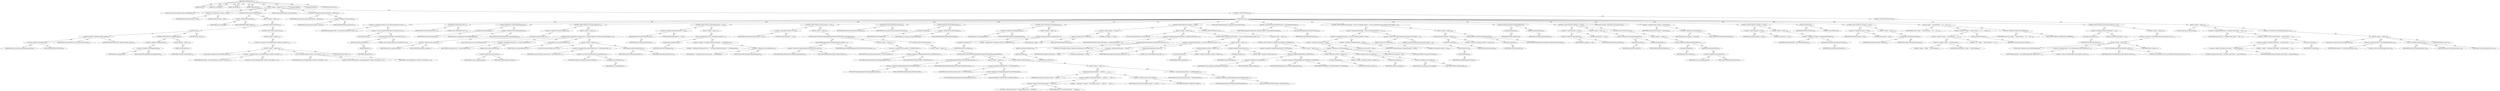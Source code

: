 digraph "buildWeblogicJar" {  
"111669149721" [label = <(METHOD,buildWeblogicJar)<SUB>533</SUB>> ]
"115964117016" [label = <(PARAM,this)<SUB>533</SUB>> ]
"115964117047" [label = <(PARAM,File sourceJar)<SUB>533</SUB>> ]
"115964117048" [label = <(PARAM,File destJar)<SUB>533</SUB>> ]
"115964117049" [label = <(PARAM,String publicId)<SUB>533</SUB>> ]
"25769803815" [label = <(BLOCK,&lt;empty&gt;,&lt;empty&gt;)<SUB>533</SUB>> ]
"94489280529" [label = <(LOCAL,Java javaTask: org.apache.tools.ant.taskdefs.Java)<SUB>534</SUB>> ]
"30064771245" [label = <(&lt;operator&gt;.assignment,Java javaTask = null)<SUB>534</SUB>> ]
"68719476903" [label = <(IDENTIFIER,javaTask,Java javaTask = null)<SUB>534</SUB>> ]
"90194313225" [label = <(LITERAL,null,Java javaTask = null)<SUB>534</SUB>> ]
"47244640266" [label = <(CONTROL_STRUCTURE,IF,if (this.noEJBC))<SUB>536</SUB>> ]
"30064771246" [label = <(&lt;operator&gt;.fieldAccess,this.noEJBC)<SUB>536</SUB>> ]
"68719476904" [label = <(IDENTIFIER,this,if (this.noEJBC))> ]
"55834574903" [label = <(FIELD_IDENTIFIER,noEJBC,noEJBC)<SUB>536</SUB>> ]
"25769803816" [label = <(BLOCK,&lt;empty&gt;,&lt;empty&gt;)<SUB>536</SUB>> ]
"47244640267" [label = <(CONTROL_STRUCTURE,TRY,try)<SUB>537</SUB>> ]
"25769803817" [label = <(BLOCK,try,try)<SUB>537</SUB>> ]
"30064771247" [label = <(copyFile,this.fileUtils.copyFile(sourceJar, destJar))<SUB>538</SUB>> ]
"30064771248" [label = <(&lt;operator&gt;.fieldAccess,this.fileUtils)<SUB>538</SUB>> ]
"68719476905" [label = <(IDENTIFIER,this,this.fileUtils.copyFile(sourceJar, destJar))> ]
"55834574904" [label = <(FIELD_IDENTIFIER,fileUtils,fileUtils)<SUB>538</SUB>> ]
"68719476906" [label = <(IDENTIFIER,sourceJar,this.fileUtils.copyFile(sourceJar, destJar))<SUB>538</SUB>> ]
"68719476907" [label = <(IDENTIFIER,destJar,this.fileUtils.copyFile(sourceJar, destJar))<SUB>538</SUB>> ]
"47244640268" [label = <(CONTROL_STRUCTURE,IF,if (!keepgenerated))<SUB>539</SUB>> ]
"30064771249" [label = <(&lt;operator&gt;.logicalNot,!keepgenerated)<SUB>539</SUB>> ]
"30064771250" [label = <(&lt;operator&gt;.fieldAccess,this.keepgenerated)<SUB>539</SUB>> ]
"68719476908" [label = <(IDENTIFIER,this,!keepgenerated)> ]
"55834574905" [label = <(FIELD_IDENTIFIER,keepgenerated,keepgenerated)<SUB>539</SUB>> ]
"25769803818" [label = <(BLOCK,&lt;empty&gt;,&lt;empty&gt;)<SUB>539</SUB>> ]
"30064771251" [label = <(delete,sourceJar.delete())<SUB>540</SUB>> ]
"68719476909" [label = <(IDENTIFIER,sourceJar,sourceJar.delete())<SUB>540</SUB>> ]
"146028888070" [label = <(RETURN,return;,return;)<SUB>542</SUB>> ]
"47244640269" [label = <(CONTROL_STRUCTURE,CATCH,catch)<SUB>543</SUB>> ]
"25769803819" [label = <(BLOCK,&lt;empty&gt;,&lt;empty&gt;)<SUB>543</SUB>> ]
"30064771252" [label = <(&lt;operator&gt;.throw,throw new BuildException(&quot;Unable to write EJB j...)<SUB>544</SUB>> ]
"25769803820" [label = <(BLOCK,&lt;empty&gt;,&lt;empty&gt;)<SUB>544</SUB>> ]
"94489280530" [label = <(LOCAL,$obj4: org.apache.tools.ant.BuildException)<SUB>544</SUB>> ]
"30064771253" [label = <(&lt;operator&gt;.assignment,$obj4 = new BuildException(&quot;Unable to write EJB...)<SUB>544</SUB>> ]
"68719476910" [label = <(IDENTIFIER,$obj4,$obj4 = new BuildException(&quot;Unable to write EJB...)<SUB>544</SUB>> ]
"30064771254" [label = <(&lt;operator&gt;.alloc,new BuildException(&quot;Unable to write EJB jar&quot;, e))<SUB>544</SUB>> ]
"30064771255" [label = <(&lt;init&gt;,new BuildException(&quot;Unable to write EJB jar&quot;, e))<SUB>544</SUB>> ]
"68719476911" [label = <(IDENTIFIER,$obj4,new BuildException(&quot;Unable to write EJB jar&quot;, e))<SUB>544</SUB>> ]
"90194313226" [label = <(LITERAL,&quot;Unable to write EJB jar&quot;,new BuildException(&quot;Unable to write EJB jar&quot;, e))<SUB>544</SUB>> ]
"68719476912" [label = <(IDENTIFIER,e,new BuildException(&quot;Unable to write EJB jar&quot;, e))<SUB>544</SUB>> ]
"68719476913" [label = <(IDENTIFIER,$obj4,&lt;empty&gt;)<SUB>544</SUB>> ]
"94489280531" [label = <(LOCAL,String ejbcClassName: java.lang.String)<SUB>548</SUB>> ]
"30064771256" [label = <(&lt;operator&gt;.assignment,String ejbcClassName = ejbcClass)<SUB>548</SUB>> ]
"68719476914" [label = <(IDENTIFIER,ejbcClassName,String ejbcClassName = ejbcClass)<SUB>548</SUB>> ]
"30064771257" [label = <(&lt;operator&gt;.fieldAccess,this.ejbcClass)<SUB>548</SUB>> ]
"68719476915" [label = <(IDENTIFIER,this,String ejbcClassName = ejbcClass)> ]
"55834574906" [label = <(FIELD_IDENTIFIER,ejbcClass,ejbcClass)<SUB>548</SUB>> ]
"47244640270" [label = <(CONTROL_STRUCTURE,TRY,try)<SUB>550</SUB>> ]
"25769803821" [label = <(BLOCK,try,try)<SUB>550</SUB>> ]
"30064771258" [label = <(&lt;operator&gt;.assignment,javaTask = (Java) getTask().getProject().create...)<SUB>551</SUB>> ]
"68719476916" [label = <(IDENTIFIER,javaTask,javaTask = (Java) getTask().getProject().create...)<SUB>551</SUB>> ]
"30064771259" [label = <(&lt;operator&gt;.cast,(Java) getTask().getProject().createTask(&quot;java&quot;))<SUB>551</SUB>> ]
"180388626456" [label = <(TYPE_REF,Java,Java)<SUB>551</SUB>> ]
"30064771260" [label = <(createTask,getTask().getProject().createTask(&quot;java&quot;))<SUB>551</SUB>> ]
"30064771261" [label = <(getProject,getTask().getProject())<SUB>551</SUB>> ]
"30064771262" [label = <(getTask,getTask())<SUB>551</SUB>> ]
"68719476767" [label = <(IDENTIFIER,this,getTask())<SUB>551</SUB>> ]
"90194313227" [label = <(LITERAL,&quot;java&quot;,getTask().getProject().createTask(&quot;java&quot;))<SUB>551</SUB>> ]
"30064771263" [label = <(setTaskName,setTaskName(&quot;ejbc&quot;))<SUB>552</SUB>> ]
"68719476917" [label = <(IDENTIFIER,javaTask,setTaskName(&quot;ejbc&quot;))<SUB>552</SUB>> ]
"90194313228" [label = <(LITERAL,&quot;ejbc&quot;,setTaskName(&quot;ejbc&quot;))<SUB>552</SUB>> ]
"30064771264" [label = <(setLine,createJvmarg().setLine(additionalJvmArgs))<SUB>554</SUB>> ]
"30064771265" [label = <(createJvmarg,createJvmarg())<SUB>554</SUB>> ]
"68719476918" [label = <(IDENTIFIER,javaTask,createJvmarg())<SUB>554</SUB>> ]
"30064771266" [label = <(&lt;operator&gt;.fieldAccess,this.additionalJvmArgs)<SUB>554</SUB>> ]
"68719476919" [label = <(IDENTIFIER,this,createJvmarg().setLine(additionalJvmArgs))> ]
"55834574907" [label = <(FIELD_IDENTIFIER,additionalJvmArgs,additionalJvmArgs)<SUB>554</SUB>> ]
"47244640271" [label = <(CONTROL_STRUCTURE,IF,if (!(sysprops.isEmpty())))<SUB>555</SUB>> ]
"30064771267" [label = <(&lt;operator&gt;.logicalNot,!(sysprops.isEmpty()))<SUB>555</SUB>> ]
"30064771268" [label = <(isEmpty,this.sysprops.isEmpty())<SUB>555</SUB>> ]
"30064771269" [label = <(&lt;operator&gt;.fieldAccess,this.sysprops)<SUB>555</SUB>> ]
"68719476920" [label = <(IDENTIFIER,this,this.sysprops.isEmpty())> ]
"55834574908" [label = <(FIELD_IDENTIFIER,sysprops,sysprops)<SUB>555</SUB>> ]
"25769803822" [label = <(BLOCK,&lt;empty&gt;,&lt;empty&gt;)<SUB>555</SUB>> ]
"47244640272" [label = <(CONTROL_STRUCTURE,FOR,for (Enumeration en = sysprops.elements(); Some(en.hasMoreElements()); ))<SUB>556</SUB>> ]
"94489280532" [label = <(LOCAL,Enumeration en: java.util.Enumeration)<SUB>556</SUB>> ]
"30064771270" [label = <(&lt;operator&gt;.assignment,Enumeration en = sysprops.elements())<SUB>556</SUB>> ]
"68719476921" [label = <(IDENTIFIER,en,Enumeration en = sysprops.elements())<SUB>556</SUB>> ]
"30064771271" [label = <(elements,this.sysprops.elements())<SUB>556</SUB>> ]
"30064771272" [label = <(&lt;operator&gt;.fieldAccess,this.sysprops)<SUB>556</SUB>> ]
"68719476922" [label = <(IDENTIFIER,this,this.sysprops.elements())> ]
"55834574909" [label = <(FIELD_IDENTIFIER,sysprops,sysprops)<SUB>556</SUB>> ]
"30064771273" [label = <(hasMoreElements,en.hasMoreElements())<SUB>556</SUB>> ]
"68719476923" [label = <(IDENTIFIER,en,en.hasMoreElements())<SUB>556</SUB>> ]
"25769803823" [label = <(BLOCK,&lt;empty&gt;,&lt;empty&gt;)<SUB>556</SUB>> ]
"94489280533" [label = <(LOCAL,Environment.Variable entry: ANY)<SUB>557</SUB>> ]
"30064771274" [label = <(&lt;operator&gt;.assignment,Environment.Variable entry = (Environment.Varia...)<SUB>557</SUB>> ]
"68719476924" [label = <(IDENTIFIER,entry,Environment.Variable entry = (Environment.Varia...)<SUB>557</SUB>> ]
"30064771275" [label = <(&lt;operator&gt;.cast,(Environment.Variable) en.nextElement())<SUB>558</SUB>> ]
"180388626457" [label = <(TYPE_REF,Environment.Variable,Environment.Variable)<SUB>558</SUB>> ]
"30064771276" [label = <(nextElement,en.nextElement())<SUB>558</SUB>> ]
"68719476925" [label = <(IDENTIFIER,en,en.nextElement())<SUB>558</SUB>> ]
"30064771277" [label = <(addSysproperty,addSysproperty(entry))<SUB>559</SUB>> ]
"68719476926" [label = <(IDENTIFIER,javaTask,addSysproperty(entry))<SUB>559</SUB>> ]
"68719476927" [label = <(IDENTIFIER,entry,addSysproperty(entry))<SUB>559</SUB>> ]
"47244640273" [label = <(CONTROL_STRUCTURE,IF,if (getJvmDebugLevel() != null))<SUB>563</SUB>> ]
"30064771278" [label = <(&lt;operator&gt;.notEquals,getJvmDebugLevel() != null)<SUB>563</SUB>> ]
"30064771279" [label = <(getJvmDebugLevel,this.getJvmDebugLevel())<SUB>563</SUB>> ]
"68719476768" [label = <(IDENTIFIER,this,this.getJvmDebugLevel())<SUB>563</SUB>> ]
"90194313229" [label = <(LITERAL,null,getJvmDebugLevel() != null)<SUB>563</SUB>> ]
"25769803824" [label = <(BLOCK,&lt;empty&gt;,&lt;empty&gt;)<SUB>563</SUB>> ]
"30064771280" [label = <(setLine,createJvmarg().setLine(&quot; -Dweblogic.StdoutSever...)<SUB>564</SUB>> ]
"30064771281" [label = <(createJvmarg,createJvmarg())<SUB>564</SUB>> ]
"68719476928" [label = <(IDENTIFIER,javaTask,createJvmarg())<SUB>564</SUB>> ]
"30064771282" [label = <(&lt;operator&gt;.addition,&quot; -Dweblogic.StdoutSeverityLevel=&quot; + jvmDebugLevel)<SUB>564</SUB>> ]
"90194313230" [label = <(LITERAL,&quot; -Dweblogic.StdoutSeverityLevel=&quot;,&quot; -Dweblogic.StdoutSeverityLevel=&quot; + jvmDebugLevel)<SUB>564</SUB>> ]
"30064771283" [label = <(&lt;operator&gt;.fieldAccess,this.jvmDebugLevel)<SUB>564</SUB>> ]
"68719476929" [label = <(IDENTIFIER,this,&quot; -Dweblogic.StdoutSeverityLevel=&quot; + jvmDebugLevel)> ]
"55834574910" [label = <(FIELD_IDENTIFIER,jvmDebugLevel,jvmDebugLevel)<SUB>564</SUB>> ]
"47244640274" [label = <(CONTROL_STRUCTURE,IF,if (ejbcClassName == null))<SUB>567</SUB>> ]
"30064771284" [label = <(&lt;operator&gt;.equals,ejbcClassName == null)<SUB>567</SUB>> ]
"68719476930" [label = <(IDENTIFIER,ejbcClassName,ejbcClassName == null)<SUB>567</SUB>> ]
"90194313231" [label = <(LITERAL,null,ejbcClassName == null)<SUB>567</SUB>> ]
"25769803825" [label = <(BLOCK,&lt;empty&gt;,&lt;empty&gt;)<SUB>567</SUB>> ]
"47244640275" [label = <(CONTROL_STRUCTURE,IF,if (WeblogicDeploymentTool.PUBLICID_EJB11.equals(publicId)))<SUB>569</SUB>> ]
"30064771285" [label = <(equals,WeblogicDeploymentTool.PUBLICID_EJB11.equals(pu...)<SUB>569</SUB>> ]
"30064771286" [label = <(&lt;operator&gt;.fieldAccess,WeblogicDeploymentTool.PUBLICID_EJB11)<SUB>569</SUB>> ]
"180388626458" [label = <(TYPE_REF,WeblogicDeploymentTool,WeblogicDeploymentTool)<SUB>569</SUB>> ]
"55834574911" [label = <(FIELD_IDENTIFIER,PUBLICID_EJB11,PUBLICID_EJB11)<SUB>569</SUB>> ]
"68719476931" [label = <(IDENTIFIER,publicId,WeblogicDeploymentTool.PUBLICID_EJB11.equals(pu...)<SUB>569</SUB>> ]
"25769803826" [label = <(BLOCK,&lt;empty&gt;,&lt;empty&gt;)<SUB>569</SUB>> ]
"30064771287" [label = <(&lt;operator&gt;.assignment,ejbcClassName = COMPILER_EJB11)<SUB>570</SUB>> ]
"68719476932" [label = <(IDENTIFIER,ejbcClassName,ejbcClassName = COMPILER_EJB11)<SUB>570</SUB>> ]
"30064771288" [label = <(&lt;operator&gt;.fieldAccess,WeblogicDeploymentTool.COMPILER_EJB11)<SUB>570</SUB>> ]
"180388626459" [label = <(TYPE_REF,WeblogicDeploymentTool,WeblogicDeploymentTool)<SUB>570</SUB>> ]
"55834574912" [label = <(FIELD_IDENTIFIER,COMPILER_EJB11,COMPILER_EJB11)<SUB>570</SUB>> ]
"47244640276" [label = <(CONTROL_STRUCTURE,ELSE,else)<SUB>571</SUB>> ]
"25769803827" [label = <(BLOCK,&lt;empty&gt;,&lt;empty&gt;)<SUB>571</SUB>> ]
"47244640277" [label = <(CONTROL_STRUCTURE,IF,if (WeblogicDeploymentTool.PUBLICID_EJB20.equals(publicId)))<SUB>571</SUB>> ]
"30064771289" [label = <(equals,WeblogicDeploymentTool.PUBLICID_EJB20.equals(pu...)<SUB>571</SUB>> ]
"30064771290" [label = <(&lt;operator&gt;.fieldAccess,WeblogicDeploymentTool.PUBLICID_EJB20)<SUB>571</SUB>> ]
"180388626460" [label = <(TYPE_REF,WeblogicDeploymentTool,WeblogicDeploymentTool)<SUB>571</SUB>> ]
"55834574913" [label = <(FIELD_IDENTIFIER,PUBLICID_EJB20,PUBLICID_EJB20)<SUB>571</SUB>> ]
"68719476933" [label = <(IDENTIFIER,publicId,WeblogicDeploymentTool.PUBLICID_EJB20.equals(pu...)<SUB>571</SUB>> ]
"25769803828" [label = <(BLOCK,&lt;empty&gt;,&lt;empty&gt;)<SUB>571</SUB>> ]
"30064771291" [label = <(&lt;operator&gt;.assignment,ejbcClassName = COMPILER_EJB20)<SUB>572</SUB>> ]
"68719476934" [label = <(IDENTIFIER,ejbcClassName,ejbcClassName = COMPILER_EJB20)<SUB>572</SUB>> ]
"30064771292" [label = <(&lt;operator&gt;.fieldAccess,WeblogicDeploymentTool.COMPILER_EJB20)<SUB>572</SUB>> ]
"180388626461" [label = <(TYPE_REF,WeblogicDeploymentTool,WeblogicDeploymentTool)<SUB>572</SUB>> ]
"55834574914" [label = <(FIELD_IDENTIFIER,COMPILER_EJB20,COMPILER_EJB20)<SUB>572</SUB>> ]
"47244640278" [label = <(CONTROL_STRUCTURE,ELSE,else)<SUB>573</SUB>> ]
"25769803829" [label = <(BLOCK,&lt;empty&gt;,&lt;empty&gt;)<SUB>573</SUB>> ]
"30064771293" [label = <(log,log(&quot;Unrecognized publicId &quot; + publicId + &quot; - u...)<SUB>574</SUB>> ]
"68719476769" [label = <(IDENTIFIER,this,log(&quot;Unrecognized publicId &quot; + publicId + &quot; - u...)<SUB>574</SUB>> ]
"30064771294" [label = <(&lt;operator&gt;.addition,&quot;Unrecognized publicId &quot; + publicId + &quot; - using...)<SUB>574</SUB>> ]
"30064771295" [label = <(&lt;operator&gt;.addition,&quot;Unrecognized publicId &quot; + publicId)<SUB>574</SUB>> ]
"90194313232" [label = <(LITERAL,&quot;Unrecognized publicId &quot;,&quot;Unrecognized publicId &quot; + publicId)<SUB>574</SUB>> ]
"68719476935" [label = <(IDENTIFIER,publicId,&quot;Unrecognized publicId &quot; + publicId)<SUB>574</SUB>> ]
"90194313233" [label = <(LITERAL,&quot; - using EJB 1.1 compiler&quot;,&quot;Unrecognized publicId &quot; + publicId + &quot; - using...)<SUB>575</SUB>> ]
"30064771296" [label = <(&lt;operator&gt;.fieldAccess,Project.MSG_WARN)<SUB>575</SUB>> ]
"68719476936" [label = <(IDENTIFIER,Project,log(&quot;Unrecognized publicId &quot; + publicId + &quot; - u...)<SUB>575</SUB>> ]
"55834574915" [label = <(FIELD_IDENTIFIER,MSG_WARN,MSG_WARN)<SUB>575</SUB>> ]
"30064771297" [label = <(&lt;operator&gt;.assignment,ejbcClassName = COMPILER_EJB11)<SUB>576</SUB>> ]
"68719476937" [label = <(IDENTIFIER,ejbcClassName,ejbcClassName = COMPILER_EJB11)<SUB>576</SUB>> ]
"30064771298" [label = <(&lt;operator&gt;.fieldAccess,WeblogicDeploymentTool.COMPILER_EJB11)<SUB>576</SUB>> ]
"180388626462" [label = <(TYPE_REF,WeblogicDeploymentTool,WeblogicDeploymentTool)<SUB>576</SUB>> ]
"55834574916" [label = <(FIELD_IDENTIFIER,COMPILER_EJB11,COMPILER_EJB11)<SUB>576</SUB>> ]
"30064771299" [label = <(setClassname,setClassname(ejbcClassName))<SUB>580</SUB>> ]
"68719476938" [label = <(IDENTIFIER,javaTask,setClassname(ejbcClassName))<SUB>580</SUB>> ]
"68719476939" [label = <(IDENTIFIER,ejbcClassName,setClassname(ejbcClassName))<SUB>580</SUB>> ]
"30064771300" [label = <(setLine,createArg().setLine(additionalArgs))<SUB>581</SUB>> ]
"30064771301" [label = <(createArg,createArg())<SUB>581</SUB>> ]
"68719476940" [label = <(IDENTIFIER,javaTask,createArg())<SUB>581</SUB>> ]
"30064771302" [label = <(&lt;operator&gt;.fieldAccess,this.additionalArgs)<SUB>581</SUB>> ]
"68719476941" [label = <(IDENTIFIER,this,createArg().setLine(additionalArgs))> ]
"55834574917" [label = <(FIELD_IDENTIFIER,additionalArgs,additionalArgs)<SUB>581</SUB>> ]
"47244640279" [label = <(CONTROL_STRUCTURE,IF,if (this.keepgenerated))<SUB>582</SUB>> ]
"30064771303" [label = <(&lt;operator&gt;.fieldAccess,this.keepgenerated)<SUB>582</SUB>> ]
"68719476942" [label = <(IDENTIFIER,this,if (this.keepgenerated))> ]
"55834574918" [label = <(FIELD_IDENTIFIER,keepgenerated,keepgenerated)<SUB>582</SUB>> ]
"25769803830" [label = <(BLOCK,&lt;empty&gt;,&lt;empty&gt;)<SUB>582</SUB>> ]
"30064771304" [label = <(setValue,createArg().setValue(&quot;-keepgenerated&quot;))<SUB>583</SUB>> ]
"30064771305" [label = <(createArg,createArg())<SUB>583</SUB>> ]
"68719476943" [label = <(IDENTIFIER,javaTask,createArg())<SUB>583</SUB>> ]
"90194313234" [label = <(LITERAL,&quot;-keepgenerated&quot;,createArg().setValue(&quot;-keepgenerated&quot;))<SUB>583</SUB>> ]
"47244640280" [label = <(CONTROL_STRUCTURE,IF,if (compiler == null))<SUB>585</SUB>> ]
"30064771306" [label = <(&lt;operator&gt;.equals,compiler == null)<SUB>585</SUB>> ]
"30064771307" [label = <(&lt;operator&gt;.fieldAccess,this.compiler)<SUB>585</SUB>> ]
"68719476944" [label = <(IDENTIFIER,this,compiler == null)> ]
"55834574919" [label = <(FIELD_IDENTIFIER,compiler,compiler)<SUB>585</SUB>> ]
"90194313235" [label = <(LITERAL,null,compiler == null)<SUB>585</SUB>> ]
"25769803831" [label = <(BLOCK,&lt;empty&gt;,&lt;empty&gt;)<SUB>585</SUB>> ]
"94489280534" [label = <(LOCAL,String buildCompiler: java.lang.String)<SUB>588</SUB>> ]
"30064771308" [label = <(&lt;operator&gt;.assignment,String buildCompiler = getTask().getProject().g...)<SUB>588</SUB>> ]
"68719476945" [label = <(IDENTIFIER,buildCompiler,String buildCompiler = getTask().getProject().g...)<SUB>588</SUB>> ]
"30064771309" [label = <(getProperty,getTask().getProject().getProperty(&quot;build.compi...)<SUB>589</SUB>> ]
"30064771310" [label = <(getProject,getTask().getProject())<SUB>589</SUB>> ]
"30064771311" [label = <(getTask,getTask())<SUB>589</SUB>> ]
"68719476770" [label = <(IDENTIFIER,this,getTask())<SUB>589</SUB>> ]
"90194313236" [label = <(LITERAL,&quot;build.compiler&quot;,getTask().getProject().getProperty(&quot;build.compi...)<SUB>589</SUB>> ]
"47244640281" [label = <(CONTROL_STRUCTURE,IF,if (buildCompiler != null &amp;&amp; buildCompiler.equals(&quot;jikes&quot;)))<SUB>591</SUB>> ]
"30064771312" [label = <(&lt;operator&gt;.logicalAnd,buildCompiler != null &amp;&amp; buildCompiler.equals(&quot;...)<SUB>591</SUB>> ]
"30064771313" [label = <(&lt;operator&gt;.notEquals,buildCompiler != null)<SUB>591</SUB>> ]
"68719476946" [label = <(IDENTIFIER,buildCompiler,buildCompiler != null)<SUB>591</SUB>> ]
"90194313237" [label = <(LITERAL,null,buildCompiler != null)<SUB>591</SUB>> ]
"30064771314" [label = <(equals,buildCompiler.equals(&quot;jikes&quot;))<SUB>591</SUB>> ]
"68719476947" [label = <(IDENTIFIER,buildCompiler,buildCompiler.equals(&quot;jikes&quot;))<SUB>591</SUB>> ]
"90194313238" [label = <(LITERAL,&quot;jikes&quot;,buildCompiler.equals(&quot;jikes&quot;))<SUB>591</SUB>> ]
"25769803832" [label = <(BLOCK,&lt;empty&gt;,&lt;empty&gt;)<SUB>591</SUB>> ]
"30064771315" [label = <(setValue,createArg().setValue(&quot;-compiler&quot;))<SUB>592</SUB>> ]
"30064771316" [label = <(createArg,createArg())<SUB>592</SUB>> ]
"68719476948" [label = <(IDENTIFIER,javaTask,createArg())<SUB>592</SUB>> ]
"90194313239" [label = <(LITERAL,&quot;-compiler&quot;,createArg().setValue(&quot;-compiler&quot;))<SUB>592</SUB>> ]
"30064771317" [label = <(setValue,createArg().setValue(&quot;jikes&quot;))<SUB>593</SUB>> ]
"30064771318" [label = <(createArg,createArg())<SUB>593</SUB>> ]
"68719476949" [label = <(IDENTIFIER,javaTask,createArg())<SUB>593</SUB>> ]
"90194313240" [label = <(LITERAL,&quot;jikes&quot;,createArg().setValue(&quot;jikes&quot;))<SUB>593</SUB>> ]
"47244640282" [label = <(CONTROL_STRUCTURE,ELSE,else)<SUB>595</SUB>> ]
"25769803833" [label = <(BLOCK,&lt;empty&gt;,&lt;empty&gt;)<SUB>595</SUB>> ]
"47244640283" [label = <(CONTROL_STRUCTURE,IF,if (!compiler.equals(DEFAULT_COMPILER)))<SUB>596</SUB>> ]
"30064771319" [label = <(&lt;operator&gt;.logicalNot,!compiler.equals(DEFAULT_COMPILER))<SUB>596</SUB>> ]
"30064771320" [label = <(equals,this.compiler.equals(DEFAULT_COMPILER))<SUB>596</SUB>> ]
"30064771321" [label = <(&lt;operator&gt;.fieldAccess,this.compiler)<SUB>596</SUB>> ]
"68719476950" [label = <(IDENTIFIER,this,this.compiler.equals(DEFAULT_COMPILER))> ]
"55834574920" [label = <(FIELD_IDENTIFIER,compiler,compiler)<SUB>596</SUB>> ]
"30064771322" [label = <(&lt;operator&gt;.fieldAccess,WeblogicDeploymentTool.DEFAULT_COMPILER)<SUB>596</SUB>> ]
"180388626463" [label = <(TYPE_REF,WeblogicDeploymentTool,WeblogicDeploymentTool)<SUB>596</SUB>> ]
"55834574921" [label = <(FIELD_IDENTIFIER,DEFAULT_COMPILER,DEFAULT_COMPILER)<SUB>596</SUB>> ]
"25769803834" [label = <(BLOCK,&lt;empty&gt;,&lt;empty&gt;)<SUB>596</SUB>> ]
"30064771323" [label = <(setValue,createArg().setValue(&quot;-compiler&quot;))<SUB>597</SUB>> ]
"30064771324" [label = <(createArg,createArg())<SUB>597</SUB>> ]
"68719476951" [label = <(IDENTIFIER,javaTask,createArg())<SUB>597</SUB>> ]
"90194313241" [label = <(LITERAL,&quot;-compiler&quot;,createArg().setValue(&quot;-compiler&quot;))<SUB>597</SUB>> ]
"30064771325" [label = <(setLine,createArg().setLine(compiler))<SUB>598</SUB>> ]
"30064771326" [label = <(createArg,createArg())<SUB>598</SUB>> ]
"68719476952" [label = <(IDENTIFIER,javaTask,createArg())<SUB>598</SUB>> ]
"30064771327" [label = <(&lt;operator&gt;.fieldAccess,this.compiler)<SUB>598</SUB>> ]
"68719476953" [label = <(IDENTIFIER,this,createArg().setLine(compiler))> ]
"55834574922" [label = <(FIELD_IDENTIFIER,compiler,compiler)<SUB>598</SUB>> ]
"94489280535" [label = <(LOCAL,Path combinedClasspath: org.apache.tools.ant.types.Path)<SUB>602</SUB>> ]
"30064771328" [label = <(&lt;operator&gt;.assignment,Path combinedClasspath = getCombinedClasspath())<SUB>602</SUB>> ]
"68719476954" [label = <(IDENTIFIER,combinedClasspath,Path combinedClasspath = getCombinedClasspath())<SUB>602</SUB>> ]
"30064771329" [label = <(getCombinedClasspath,getCombinedClasspath())<SUB>602</SUB>> ]
"68719476771" [label = <(IDENTIFIER,this,getCombinedClasspath())<SUB>602</SUB>> ]
"47244640284" [label = <(CONTROL_STRUCTURE,IF,if (wlClasspath != null &amp;&amp; combinedClasspath != null &amp;&amp; combinedClasspath.toString().trim().length() &gt; 0))<SUB>603</SUB>> ]
"30064771330" [label = <(&lt;operator&gt;.logicalAnd,wlClasspath != null &amp;&amp; combinedClasspath != nul...)<SUB>603</SUB>> ]
"30064771331" [label = <(&lt;operator&gt;.logicalAnd,wlClasspath != null &amp;&amp; combinedClasspath != null)<SUB>603</SUB>> ]
"30064771332" [label = <(&lt;operator&gt;.notEquals,wlClasspath != null)<SUB>603</SUB>> ]
"30064771333" [label = <(&lt;operator&gt;.fieldAccess,this.wlClasspath)<SUB>603</SUB>> ]
"68719476955" [label = <(IDENTIFIER,this,wlClasspath != null)> ]
"55834574923" [label = <(FIELD_IDENTIFIER,wlClasspath,wlClasspath)<SUB>603</SUB>> ]
"90194313242" [label = <(LITERAL,null,wlClasspath != null)<SUB>603</SUB>> ]
"30064771334" [label = <(&lt;operator&gt;.notEquals,combinedClasspath != null)<SUB>603</SUB>> ]
"68719476956" [label = <(IDENTIFIER,combinedClasspath,combinedClasspath != null)<SUB>603</SUB>> ]
"90194313243" [label = <(LITERAL,null,combinedClasspath != null)<SUB>603</SUB>> ]
"30064771335" [label = <(&lt;operator&gt;.greaterThan,combinedClasspath.toString().trim().length() &gt; 0)<SUB>604</SUB>> ]
"30064771336" [label = <(length,toString().trim().length())<SUB>604</SUB>> ]
"30064771337" [label = <(trim,toString().trim())<SUB>604</SUB>> ]
"30064771338" [label = <(toString,toString())<SUB>604</SUB>> ]
"68719476957" [label = <(IDENTIFIER,combinedClasspath,toString())<SUB>604</SUB>> ]
"90194313244" [label = <(LITERAL,0,combinedClasspath.toString().trim().length() &gt; 0)<SUB>604</SUB>> ]
"25769803835" [label = <(BLOCK,&lt;empty&gt;,&lt;empty&gt;)<SUB>604</SUB>> ]
"30064771339" [label = <(setValue,createArg().setValue(&quot;-classpath&quot;))<SUB>605</SUB>> ]
"30064771340" [label = <(createArg,createArg())<SUB>605</SUB>> ]
"68719476958" [label = <(IDENTIFIER,javaTask,createArg())<SUB>605</SUB>> ]
"90194313245" [label = <(LITERAL,&quot;-classpath&quot;,createArg().setValue(&quot;-classpath&quot;))<SUB>605</SUB>> ]
"30064771341" [label = <(setPath,createArg().setPath(combinedClasspath))<SUB>606</SUB>> ]
"30064771342" [label = <(createArg,createArg())<SUB>606</SUB>> ]
"68719476959" [label = <(IDENTIFIER,javaTask,createArg())<SUB>606</SUB>> ]
"68719476960" [label = <(IDENTIFIER,combinedClasspath,createArg().setPath(combinedClasspath))<SUB>606</SUB>> ]
"30064771343" [label = <(setValue,createArg().setValue(sourceJar.getPath()))<SUB>609</SUB>> ]
"30064771344" [label = <(createArg,createArg())<SUB>609</SUB>> ]
"68719476961" [label = <(IDENTIFIER,javaTask,createArg())<SUB>609</SUB>> ]
"30064771345" [label = <(getPath,sourceJar.getPath())<SUB>609</SUB>> ]
"68719476962" [label = <(IDENTIFIER,sourceJar,sourceJar.getPath())<SUB>609</SUB>> ]
"47244640285" [label = <(CONTROL_STRUCTURE,IF,if (outputDir == null))<SUB>610</SUB>> ]
"30064771346" [label = <(&lt;operator&gt;.equals,outputDir == null)<SUB>610</SUB>> ]
"30064771347" [label = <(&lt;operator&gt;.fieldAccess,this.outputDir)<SUB>610</SUB>> ]
"68719476963" [label = <(IDENTIFIER,this,outputDir == null)> ]
"55834574924" [label = <(FIELD_IDENTIFIER,outputDir,outputDir)<SUB>610</SUB>> ]
"90194313246" [label = <(LITERAL,null,outputDir == null)<SUB>610</SUB>> ]
"25769803836" [label = <(BLOCK,&lt;empty&gt;,&lt;empty&gt;)<SUB>610</SUB>> ]
"30064771348" [label = <(setValue,createArg().setValue(destJar.getPath()))<SUB>611</SUB>> ]
"30064771349" [label = <(createArg,createArg())<SUB>611</SUB>> ]
"68719476964" [label = <(IDENTIFIER,javaTask,createArg())<SUB>611</SUB>> ]
"30064771350" [label = <(getPath,destJar.getPath())<SUB>611</SUB>> ]
"68719476965" [label = <(IDENTIFIER,destJar,destJar.getPath())<SUB>611</SUB>> ]
"47244640286" [label = <(CONTROL_STRUCTURE,ELSE,else)<SUB>612</SUB>> ]
"25769803837" [label = <(BLOCK,&lt;empty&gt;,&lt;empty&gt;)<SUB>612</SUB>> ]
"30064771351" [label = <(setValue,createArg().setValue(outputDir.getPath()))<SUB>613</SUB>> ]
"30064771352" [label = <(createArg,createArg())<SUB>613</SUB>> ]
"68719476966" [label = <(IDENTIFIER,javaTask,createArg())<SUB>613</SUB>> ]
"30064771353" [label = <(getPath,this.outputDir.getPath())<SUB>613</SUB>> ]
"30064771354" [label = <(&lt;operator&gt;.fieldAccess,this.outputDir)<SUB>613</SUB>> ]
"68719476967" [label = <(IDENTIFIER,this,this.outputDir.getPath())> ]
"55834574925" [label = <(FIELD_IDENTIFIER,outputDir,outputDir)<SUB>613</SUB>> ]
"94489280536" [label = <(LOCAL,Path classpath: org.apache.tools.ant.types.Path)<SUB>616</SUB>> ]
"30064771355" [label = <(&lt;operator&gt;.assignment,Path classpath = wlClasspath)<SUB>616</SUB>> ]
"68719476968" [label = <(IDENTIFIER,classpath,Path classpath = wlClasspath)<SUB>616</SUB>> ]
"30064771356" [label = <(&lt;operator&gt;.fieldAccess,this.wlClasspath)<SUB>616</SUB>> ]
"68719476969" [label = <(IDENTIFIER,this,Path classpath = wlClasspath)> ]
"55834574926" [label = <(FIELD_IDENTIFIER,wlClasspath,wlClasspath)<SUB>616</SUB>> ]
"47244640287" [label = <(CONTROL_STRUCTURE,IF,if (classpath == null))<SUB>618</SUB>> ]
"30064771357" [label = <(&lt;operator&gt;.equals,classpath == null)<SUB>618</SUB>> ]
"68719476970" [label = <(IDENTIFIER,classpath,classpath == null)<SUB>618</SUB>> ]
"90194313247" [label = <(LITERAL,null,classpath == null)<SUB>618</SUB>> ]
"25769803838" [label = <(BLOCK,&lt;empty&gt;,&lt;empty&gt;)<SUB>618</SUB>> ]
"30064771358" [label = <(&lt;operator&gt;.assignment,classpath = getCombinedClasspath())<SUB>619</SUB>> ]
"68719476971" [label = <(IDENTIFIER,classpath,classpath = getCombinedClasspath())<SUB>619</SUB>> ]
"30064771359" [label = <(getCombinedClasspath,getCombinedClasspath())<SUB>619</SUB>> ]
"68719476772" [label = <(IDENTIFIER,this,getCombinedClasspath())<SUB>619</SUB>> ]
"30064771360" [label = <(setFork,setFork(true))<SUB>622</SUB>> ]
"68719476972" [label = <(IDENTIFIER,javaTask,setFork(true))<SUB>622</SUB>> ]
"90194313248" [label = <(LITERAL,true,setFork(true))<SUB>622</SUB>> ]
"47244640288" [label = <(CONTROL_STRUCTURE,IF,if (classpath != null))<SUB>623</SUB>> ]
"30064771361" [label = <(&lt;operator&gt;.notEquals,classpath != null)<SUB>623</SUB>> ]
"68719476973" [label = <(IDENTIFIER,classpath,classpath != null)<SUB>623</SUB>> ]
"90194313249" [label = <(LITERAL,null,classpath != null)<SUB>623</SUB>> ]
"25769803839" [label = <(BLOCK,&lt;empty&gt;,&lt;empty&gt;)<SUB>623</SUB>> ]
"30064771362" [label = <(setClasspath,setClasspath(classpath))<SUB>624</SUB>> ]
"68719476974" [label = <(IDENTIFIER,javaTask,setClasspath(classpath))<SUB>624</SUB>> ]
"68719476975" [label = <(IDENTIFIER,classpath,setClasspath(classpath))<SUB>624</SUB>> ]
"30064771363" [label = <(log,log(&quot;Calling &quot; + ejbcClassName + &quot; for &quot; + sour...)<SUB>627</SUB>> ]
"68719476773" [label = <(IDENTIFIER,this,log(&quot;Calling &quot; + ejbcClassName + &quot; for &quot; + sour...)<SUB>627</SUB>> ]
"30064771364" [label = <(&lt;operator&gt;.addition,&quot;Calling &quot; + ejbcClassName + &quot; for &quot; + sourceJa...)<SUB>627</SUB>> ]
"30064771365" [label = <(&lt;operator&gt;.addition,&quot;Calling &quot; + ejbcClassName + &quot; for &quot;)<SUB>627</SUB>> ]
"30064771366" [label = <(&lt;operator&gt;.addition,&quot;Calling &quot; + ejbcClassName)<SUB>627</SUB>> ]
"90194313250" [label = <(LITERAL,&quot;Calling &quot;,&quot;Calling &quot; + ejbcClassName)<SUB>627</SUB>> ]
"68719476976" [label = <(IDENTIFIER,ejbcClassName,&quot;Calling &quot; + ejbcClassName)<SUB>627</SUB>> ]
"90194313251" [label = <(LITERAL,&quot; for &quot;,&quot;Calling &quot; + ejbcClassName + &quot; for &quot;)<SUB>627</SUB>> ]
"30064771367" [label = <(toString,sourceJar.toString())<SUB>627</SUB>> ]
"68719476977" [label = <(IDENTIFIER,sourceJar,sourceJar.toString())<SUB>627</SUB>> ]
"30064771368" [label = <(&lt;operator&gt;.fieldAccess,Project.MSG_VERBOSE)<SUB>628</SUB>> ]
"68719476978" [label = <(IDENTIFIER,Project,log(&quot;Calling &quot; + ejbcClassName + &quot; for &quot; + sour...)<SUB>628</SUB>> ]
"55834574927" [label = <(FIELD_IDENTIFIER,MSG_VERBOSE,MSG_VERBOSE)<SUB>628</SUB>> ]
"47244640289" [label = <(CONTROL_STRUCTURE,IF,if (javaTask.executeJava() != 0))<SUB>630</SUB>> ]
"30064771369" [label = <(&lt;operator&gt;.notEquals,javaTask.executeJava() != 0)<SUB>630</SUB>> ]
"30064771370" [label = <(executeJava,executeJava())<SUB>630</SUB>> ]
"68719476979" [label = <(IDENTIFIER,javaTask,executeJava())<SUB>630</SUB>> ]
"90194313252" [label = <(LITERAL,0,javaTask.executeJava() != 0)<SUB>630</SUB>> ]
"25769803840" [label = <(BLOCK,&lt;empty&gt;,&lt;empty&gt;)<SUB>630</SUB>> ]
"30064771371" [label = <(&lt;operator&gt;.throw,throw new BuildException(&quot;Ejbc reported an erro...)<SUB>631</SUB>> ]
"25769803841" [label = <(BLOCK,&lt;empty&gt;,&lt;empty&gt;)<SUB>631</SUB>> ]
"94489280537" [label = <(LOCAL,$obj5: org.apache.tools.ant.BuildException)<SUB>631</SUB>> ]
"30064771372" [label = <(&lt;operator&gt;.assignment,$obj5 = new BuildException(&quot;Ejbc reported an er...)<SUB>631</SUB>> ]
"68719476980" [label = <(IDENTIFIER,$obj5,$obj5 = new BuildException(&quot;Ejbc reported an er...)<SUB>631</SUB>> ]
"30064771373" [label = <(&lt;operator&gt;.alloc,new BuildException(&quot;Ejbc reported an error&quot;))<SUB>631</SUB>> ]
"30064771374" [label = <(&lt;init&gt;,new BuildException(&quot;Ejbc reported an error&quot;))<SUB>631</SUB>> ]
"68719476981" [label = <(IDENTIFIER,$obj5,new BuildException(&quot;Ejbc reported an error&quot;))<SUB>631</SUB>> ]
"90194313253" [label = <(LITERAL,&quot;Ejbc reported an error&quot;,new BuildException(&quot;Ejbc reported an error&quot;))<SUB>631</SUB>> ]
"68719476982" [label = <(IDENTIFIER,$obj5,&lt;empty&gt;)<SUB>631</SUB>> ]
"47244640290" [label = <(CONTROL_STRUCTURE,CATCH,catch)<SUB>633</SUB>> ]
"25769803842" [label = <(BLOCK,&lt;empty&gt;,&lt;empty&gt;)<SUB>633</SUB>> ]
"94489280538" [label = <(LOCAL,String msg: java.lang.String)<SUB>635</SUB>> ]
"30064771375" [label = <(&lt;operator&gt;.assignment,String msg = &quot;Exception while calling &quot; + ejbcC...)<SUB>635</SUB>> ]
"68719476983" [label = <(IDENTIFIER,msg,String msg = &quot;Exception while calling &quot; + ejbcC...)<SUB>635</SUB>> ]
"30064771376" [label = <(&lt;operator&gt;.addition,&quot;Exception while calling &quot; + ejbcClassName + &quot;....)<SUB>635</SUB>> ]
"30064771377" [label = <(&lt;operator&gt;.addition,&quot;Exception while calling &quot; + ejbcClassName + &quot;....)<SUB>635</SUB>> ]
"30064771378" [label = <(&lt;operator&gt;.addition,&quot;Exception while calling &quot; + ejbcClassName)<SUB>635</SUB>> ]
"90194313254" [label = <(LITERAL,&quot;Exception while calling &quot;,&quot;Exception while calling &quot; + ejbcClassName)<SUB>635</SUB>> ]
"68719476984" [label = <(IDENTIFIER,ejbcClassName,&quot;Exception while calling &quot; + ejbcClassName)<SUB>635</SUB>> ]
"90194313255" [label = <(LITERAL,&quot;. Details: &quot;,&quot;Exception while calling &quot; + ejbcClassName + &quot;....)<SUB>636</SUB>> ]
"30064771379" [label = <(toString,e.toString())<SUB>636</SUB>> ]
"68719476985" [label = <(IDENTIFIER,e,e.toString())<SUB>636</SUB>> ]
"30064771380" [label = <(&lt;operator&gt;.throw,throw new BuildException(msg, e);)<SUB>638</SUB>> ]
"25769803843" [label = <(BLOCK,&lt;empty&gt;,&lt;empty&gt;)<SUB>638</SUB>> ]
"94489280539" [label = <(LOCAL,$obj6: org.apache.tools.ant.BuildException)<SUB>638</SUB>> ]
"30064771381" [label = <(&lt;operator&gt;.assignment,$obj6 = new BuildException(msg, e))<SUB>638</SUB>> ]
"68719476986" [label = <(IDENTIFIER,$obj6,$obj6 = new BuildException(msg, e))<SUB>638</SUB>> ]
"30064771382" [label = <(&lt;operator&gt;.alloc,new BuildException(msg, e))<SUB>638</SUB>> ]
"30064771383" [label = <(&lt;init&gt;,new BuildException(msg, e))<SUB>638</SUB>> ]
"68719476987" [label = <(IDENTIFIER,$obj6,new BuildException(msg, e))<SUB>638</SUB>> ]
"68719476988" [label = <(IDENTIFIER,msg,new BuildException(msg, e))<SUB>638</SUB>> ]
"68719476989" [label = <(IDENTIFIER,e,new BuildException(msg, e))<SUB>638</SUB>> ]
"68719476990" [label = <(IDENTIFIER,$obj6,&lt;empty&gt;)<SUB>638</SUB>> ]
"133143986276" [label = <(MODIFIER,PRIVATE)> ]
"133143986277" [label = <(MODIFIER,VIRTUAL)> ]
"128849018905" [label = <(METHOD_RETURN,void)<SUB>533</SUB>> ]
  "111669149721" -> "115964117016"  [ label = "AST: "] 
  "111669149721" -> "115964117047"  [ label = "AST: "] 
  "111669149721" -> "115964117048"  [ label = "AST: "] 
  "111669149721" -> "115964117049"  [ label = "AST: "] 
  "111669149721" -> "25769803815"  [ label = "AST: "] 
  "111669149721" -> "133143986276"  [ label = "AST: "] 
  "111669149721" -> "133143986277"  [ label = "AST: "] 
  "111669149721" -> "128849018905"  [ label = "AST: "] 
  "25769803815" -> "94489280529"  [ label = "AST: "] 
  "25769803815" -> "30064771245"  [ label = "AST: "] 
  "25769803815" -> "47244640266"  [ label = "AST: "] 
  "25769803815" -> "94489280531"  [ label = "AST: "] 
  "25769803815" -> "30064771256"  [ label = "AST: "] 
  "25769803815" -> "47244640270"  [ label = "AST: "] 
  "30064771245" -> "68719476903"  [ label = "AST: "] 
  "30064771245" -> "90194313225"  [ label = "AST: "] 
  "47244640266" -> "30064771246"  [ label = "AST: "] 
  "47244640266" -> "25769803816"  [ label = "AST: "] 
  "30064771246" -> "68719476904"  [ label = "AST: "] 
  "30064771246" -> "55834574903"  [ label = "AST: "] 
  "25769803816" -> "47244640267"  [ label = "AST: "] 
  "47244640267" -> "25769803817"  [ label = "AST: "] 
  "47244640267" -> "47244640269"  [ label = "AST: "] 
  "25769803817" -> "30064771247"  [ label = "AST: "] 
  "25769803817" -> "47244640268"  [ label = "AST: "] 
  "25769803817" -> "146028888070"  [ label = "AST: "] 
  "30064771247" -> "30064771248"  [ label = "AST: "] 
  "30064771247" -> "68719476906"  [ label = "AST: "] 
  "30064771247" -> "68719476907"  [ label = "AST: "] 
  "30064771248" -> "68719476905"  [ label = "AST: "] 
  "30064771248" -> "55834574904"  [ label = "AST: "] 
  "47244640268" -> "30064771249"  [ label = "AST: "] 
  "47244640268" -> "25769803818"  [ label = "AST: "] 
  "30064771249" -> "30064771250"  [ label = "AST: "] 
  "30064771250" -> "68719476908"  [ label = "AST: "] 
  "30064771250" -> "55834574905"  [ label = "AST: "] 
  "25769803818" -> "30064771251"  [ label = "AST: "] 
  "30064771251" -> "68719476909"  [ label = "AST: "] 
  "47244640269" -> "25769803819"  [ label = "AST: "] 
  "25769803819" -> "30064771252"  [ label = "AST: "] 
  "30064771252" -> "25769803820"  [ label = "AST: "] 
  "25769803820" -> "94489280530"  [ label = "AST: "] 
  "25769803820" -> "30064771253"  [ label = "AST: "] 
  "25769803820" -> "30064771255"  [ label = "AST: "] 
  "25769803820" -> "68719476913"  [ label = "AST: "] 
  "30064771253" -> "68719476910"  [ label = "AST: "] 
  "30064771253" -> "30064771254"  [ label = "AST: "] 
  "30064771255" -> "68719476911"  [ label = "AST: "] 
  "30064771255" -> "90194313226"  [ label = "AST: "] 
  "30064771255" -> "68719476912"  [ label = "AST: "] 
  "30064771256" -> "68719476914"  [ label = "AST: "] 
  "30064771256" -> "30064771257"  [ label = "AST: "] 
  "30064771257" -> "68719476915"  [ label = "AST: "] 
  "30064771257" -> "55834574906"  [ label = "AST: "] 
  "47244640270" -> "25769803821"  [ label = "AST: "] 
  "47244640270" -> "47244640290"  [ label = "AST: "] 
  "25769803821" -> "30064771258"  [ label = "AST: "] 
  "25769803821" -> "30064771263"  [ label = "AST: "] 
  "25769803821" -> "30064771264"  [ label = "AST: "] 
  "25769803821" -> "47244640271"  [ label = "AST: "] 
  "25769803821" -> "47244640273"  [ label = "AST: "] 
  "25769803821" -> "47244640274"  [ label = "AST: "] 
  "25769803821" -> "30064771299"  [ label = "AST: "] 
  "25769803821" -> "30064771300"  [ label = "AST: "] 
  "25769803821" -> "47244640279"  [ label = "AST: "] 
  "25769803821" -> "47244640280"  [ label = "AST: "] 
  "25769803821" -> "94489280535"  [ label = "AST: "] 
  "25769803821" -> "30064771328"  [ label = "AST: "] 
  "25769803821" -> "47244640284"  [ label = "AST: "] 
  "25769803821" -> "30064771343"  [ label = "AST: "] 
  "25769803821" -> "47244640285"  [ label = "AST: "] 
  "25769803821" -> "94489280536"  [ label = "AST: "] 
  "25769803821" -> "30064771355"  [ label = "AST: "] 
  "25769803821" -> "47244640287"  [ label = "AST: "] 
  "25769803821" -> "30064771360"  [ label = "AST: "] 
  "25769803821" -> "47244640288"  [ label = "AST: "] 
  "25769803821" -> "30064771363"  [ label = "AST: "] 
  "25769803821" -> "47244640289"  [ label = "AST: "] 
  "30064771258" -> "68719476916"  [ label = "AST: "] 
  "30064771258" -> "30064771259"  [ label = "AST: "] 
  "30064771259" -> "180388626456"  [ label = "AST: "] 
  "30064771259" -> "30064771260"  [ label = "AST: "] 
  "30064771260" -> "30064771261"  [ label = "AST: "] 
  "30064771260" -> "90194313227"  [ label = "AST: "] 
  "30064771261" -> "30064771262"  [ label = "AST: "] 
  "30064771262" -> "68719476767"  [ label = "AST: "] 
  "30064771263" -> "68719476917"  [ label = "AST: "] 
  "30064771263" -> "90194313228"  [ label = "AST: "] 
  "30064771264" -> "30064771265"  [ label = "AST: "] 
  "30064771264" -> "30064771266"  [ label = "AST: "] 
  "30064771265" -> "68719476918"  [ label = "AST: "] 
  "30064771266" -> "68719476919"  [ label = "AST: "] 
  "30064771266" -> "55834574907"  [ label = "AST: "] 
  "47244640271" -> "30064771267"  [ label = "AST: "] 
  "47244640271" -> "25769803822"  [ label = "AST: "] 
  "30064771267" -> "30064771268"  [ label = "AST: "] 
  "30064771268" -> "30064771269"  [ label = "AST: "] 
  "30064771269" -> "68719476920"  [ label = "AST: "] 
  "30064771269" -> "55834574908"  [ label = "AST: "] 
  "25769803822" -> "47244640272"  [ label = "AST: "] 
  "47244640272" -> "94489280532"  [ label = "AST: "] 
  "47244640272" -> "30064771270"  [ label = "AST: "] 
  "47244640272" -> "30064771273"  [ label = "AST: "] 
  "47244640272" -> "25769803823"  [ label = "AST: "] 
  "30064771270" -> "68719476921"  [ label = "AST: "] 
  "30064771270" -> "30064771271"  [ label = "AST: "] 
  "30064771271" -> "30064771272"  [ label = "AST: "] 
  "30064771272" -> "68719476922"  [ label = "AST: "] 
  "30064771272" -> "55834574909"  [ label = "AST: "] 
  "30064771273" -> "68719476923"  [ label = "AST: "] 
  "25769803823" -> "94489280533"  [ label = "AST: "] 
  "25769803823" -> "30064771274"  [ label = "AST: "] 
  "25769803823" -> "30064771277"  [ label = "AST: "] 
  "30064771274" -> "68719476924"  [ label = "AST: "] 
  "30064771274" -> "30064771275"  [ label = "AST: "] 
  "30064771275" -> "180388626457"  [ label = "AST: "] 
  "30064771275" -> "30064771276"  [ label = "AST: "] 
  "30064771276" -> "68719476925"  [ label = "AST: "] 
  "30064771277" -> "68719476926"  [ label = "AST: "] 
  "30064771277" -> "68719476927"  [ label = "AST: "] 
  "47244640273" -> "30064771278"  [ label = "AST: "] 
  "47244640273" -> "25769803824"  [ label = "AST: "] 
  "30064771278" -> "30064771279"  [ label = "AST: "] 
  "30064771278" -> "90194313229"  [ label = "AST: "] 
  "30064771279" -> "68719476768"  [ label = "AST: "] 
  "25769803824" -> "30064771280"  [ label = "AST: "] 
  "30064771280" -> "30064771281"  [ label = "AST: "] 
  "30064771280" -> "30064771282"  [ label = "AST: "] 
  "30064771281" -> "68719476928"  [ label = "AST: "] 
  "30064771282" -> "90194313230"  [ label = "AST: "] 
  "30064771282" -> "30064771283"  [ label = "AST: "] 
  "30064771283" -> "68719476929"  [ label = "AST: "] 
  "30064771283" -> "55834574910"  [ label = "AST: "] 
  "47244640274" -> "30064771284"  [ label = "AST: "] 
  "47244640274" -> "25769803825"  [ label = "AST: "] 
  "30064771284" -> "68719476930"  [ label = "AST: "] 
  "30064771284" -> "90194313231"  [ label = "AST: "] 
  "25769803825" -> "47244640275"  [ label = "AST: "] 
  "47244640275" -> "30064771285"  [ label = "AST: "] 
  "47244640275" -> "25769803826"  [ label = "AST: "] 
  "47244640275" -> "47244640276"  [ label = "AST: "] 
  "30064771285" -> "30064771286"  [ label = "AST: "] 
  "30064771285" -> "68719476931"  [ label = "AST: "] 
  "30064771286" -> "180388626458"  [ label = "AST: "] 
  "30064771286" -> "55834574911"  [ label = "AST: "] 
  "25769803826" -> "30064771287"  [ label = "AST: "] 
  "30064771287" -> "68719476932"  [ label = "AST: "] 
  "30064771287" -> "30064771288"  [ label = "AST: "] 
  "30064771288" -> "180388626459"  [ label = "AST: "] 
  "30064771288" -> "55834574912"  [ label = "AST: "] 
  "47244640276" -> "25769803827"  [ label = "AST: "] 
  "25769803827" -> "47244640277"  [ label = "AST: "] 
  "47244640277" -> "30064771289"  [ label = "AST: "] 
  "47244640277" -> "25769803828"  [ label = "AST: "] 
  "47244640277" -> "47244640278"  [ label = "AST: "] 
  "30064771289" -> "30064771290"  [ label = "AST: "] 
  "30064771289" -> "68719476933"  [ label = "AST: "] 
  "30064771290" -> "180388626460"  [ label = "AST: "] 
  "30064771290" -> "55834574913"  [ label = "AST: "] 
  "25769803828" -> "30064771291"  [ label = "AST: "] 
  "30064771291" -> "68719476934"  [ label = "AST: "] 
  "30064771291" -> "30064771292"  [ label = "AST: "] 
  "30064771292" -> "180388626461"  [ label = "AST: "] 
  "30064771292" -> "55834574914"  [ label = "AST: "] 
  "47244640278" -> "25769803829"  [ label = "AST: "] 
  "25769803829" -> "30064771293"  [ label = "AST: "] 
  "25769803829" -> "30064771297"  [ label = "AST: "] 
  "30064771293" -> "68719476769"  [ label = "AST: "] 
  "30064771293" -> "30064771294"  [ label = "AST: "] 
  "30064771293" -> "30064771296"  [ label = "AST: "] 
  "30064771294" -> "30064771295"  [ label = "AST: "] 
  "30064771294" -> "90194313233"  [ label = "AST: "] 
  "30064771295" -> "90194313232"  [ label = "AST: "] 
  "30064771295" -> "68719476935"  [ label = "AST: "] 
  "30064771296" -> "68719476936"  [ label = "AST: "] 
  "30064771296" -> "55834574915"  [ label = "AST: "] 
  "30064771297" -> "68719476937"  [ label = "AST: "] 
  "30064771297" -> "30064771298"  [ label = "AST: "] 
  "30064771298" -> "180388626462"  [ label = "AST: "] 
  "30064771298" -> "55834574916"  [ label = "AST: "] 
  "30064771299" -> "68719476938"  [ label = "AST: "] 
  "30064771299" -> "68719476939"  [ label = "AST: "] 
  "30064771300" -> "30064771301"  [ label = "AST: "] 
  "30064771300" -> "30064771302"  [ label = "AST: "] 
  "30064771301" -> "68719476940"  [ label = "AST: "] 
  "30064771302" -> "68719476941"  [ label = "AST: "] 
  "30064771302" -> "55834574917"  [ label = "AST: "] 
  "47244640279" -> "30064771303"  [ label = "AST: "] 
  "47244640279" -> "25769803830"  [ label = "AST: "] 
  "30064771303" -> "68719476942"  [ label = "AST: "] 
  "30064771303" -> "55834574918"  [ label = "AST: "] 
  "25769803830" -> "30064771304"  [ label = "AST: "] 
  "30064771304" -> "30064771305"  [ label = "AST: "] 
  "30064771304" -> "90194313234"  [ label = "AST: "] 
  "30064771305" -> "68719476943"  [ label = "AST: "] 
  "47244640280" -> "30064771306"  [ label = "AST: "] 
  "47244640280" -> "25769803831"  [ label = "AST: "] 
  "47244640280" -> "47244640282"  [ label = "AST: "] 
  "30064771306" -> "30064771307"  [ label = "AST: "] 
  "30064771306" -> "90194313235"  [ label = "AST: "] 
  "30064771307" -> "68719476944"  [ label = "AST: "] 
  "30064771307" -> "55834574919"  [ label = "AST: "] 
  "25769803831" -> "94489280534"  [ label = "AST: "] 
  "25769803831" -> "30064771308"  [ label = "AST: "] 
  "25769803831" -> "47244640281"  [ label = "AST: "] 
  "30064771308" -> "68719476945"  [ label = "AST: "] 
  "30064771308" -> "30064771309"  [ label = "AST: "] 
  "30064771309" -> "30064771310"  [ label = "AST: "] 
  "30064771309" -> "90194313236"  [ label = "AST: "] 
  "30064771310" -> "30064771311"  [ label = "AST: "] 
  "30064771311" -> "68719476770"  [ label = "AST: "] 
  "47244640281" -> "30064771312"  [ label = "AST: "] 
  "47244640281" -> "25769803832"  [ label = "AST: "] 
  "30064771312" -> "30064771313"  [ label = "AST: "] 
  "30064771312" -> "30064771314"  [ label = "AST: "] 
  "30064771313" -> "68719476946"  [ label = "AST: "] 
  "30064771313" -> "90194313237"  [ label = "AST: "] 
  "30064771314" -> "68719476947"  [ label = "AST: "] 
  "30064771314" -> "90194313238"  [ label = "AST: "] 
  "25769803832" -> "30064771315"  [ label = "AST: "] 
  "25769803832" -> "30064771317"  [ label = "AST: "] 
  "30064771315" -> "30064771316"  [ label = "AST: "] 
  "30064771315" -> "90194313239"  [ label = "AST: "] 
  "30064771316" -> "68719476948"  [ label = "AST: "] 
  "30064771317" -> "30064771318"  [ label = "AST: "] 
  "30064771317" -> "90194313240"  [ label = "AST: "] 
  "30064771318" -> "68719476949"  [ label = "AST: "] 
  "47244640282" -> "25769803833"  [ label = "AST: "] 
  "25769803833" -> "47244640283"  [ label = "AST: "] 
  "47244640283" -> "30064771319"  [ label = "AST: "] 
  "47244640283" -> "25769803834"  [ label = "AST: "] 
  "30064771319" -> "30064771320"  [ label = "AST: "] 
  "30064771320" -> "30064771321"  [ label = "AST: "] 
  "30064771320" -> "30064771322"  [ label = "AST: "] 
  "30064771321" -> "68719476950"  [ label = "AST: "] 
  "30064771321" -> "55834574920"  [ label = "AST: "] 
  "30064771322" -> "180388626463"  [ label = "AST: "] 
  "30064771322" -> "55834574921"  [ label = "AST: "] 
  "25769803834" -> "30064771323"  [ label = "AST: "] 
  "25769803834" -> "30064771325"  [ label = "AST: "] 
  "30064771323" -> "30064771324"  [ label = "AST: "] 
  "30064771323" -> "90194313241"  [ label = "AST: "] 
  "30064771324" -> "68719476951"  [ label = "AST: "] 
  "30064771325" -> "30064771326"  [ label = "AST: "] 
  "30064771325" -> "30064771327"  [ label = "AST: "] 
  "30064771326" -> "68719476952"  [ label = "AST: "] 
  "30064771327" -> "68719476953"  [ label = "AST: "] 
  "30064771327" -> "55834574922"  [ label = "AST: "] 
  "30064771328" -> "68719476954"  [ label = "AST: "] 
  "30064771328" -> "30064771329"  [ label = "AST: "] 
  "30064771329" -> "68719476771"  [ label = "AST: "] 
  "47244640284" -> "30064771330"  [ label = "AST: "] 
  "47244640284" -> "25769803835"  [ label = "AST: "] 
  "30064771330" -> "30064771331"  [ label = "AST: "] 
  "30064771330" -> "30064771335"  [ label = "AST: "] 
  "30064771331" -> "30064771332"  [ label = "AST: "] 
  "30064771331" -> "30064771334"  [ label = "AST: "] 
  "30064771332" -> "30064771333"  [ label = "AST: "] 
  "30064771332" -> "90194313242"  [ label = "AST: "] 
  "30064771333" -> "68719476955"  [ label = "AST: "] 
  "30064771333" -> "55834574923"  [ label = "AST: "] 
  "30064771334" -> "68719476956"  [ label = "AST: "] 
  "30064771334" -> "90194313243"  [ label = "AST: "] 
  "30064771335" -> "30064771336"  [ label = "AST: "] 
  "30064771335" -> "90194313244"  [ label = "AST: "] 
  "30064771336" -> "30064771337"  [ label = "AST: "] 
  "30064771337" -> "30064771338"  [ label = "AST: "] 
  "30064771338" -> "68719476957"  [ label = "AST: "] 
  "25769803835" -> "30064771339"  [ label = "AST: "] 
  "25769803835" -> "30064771341"  [ label = "AST: "] 
  "30064771339" -> "30064771340"  [ label = "AST: "] 
  "30064771339" -> "90194313245"  [ label = "AST: "] 
  "30064771340" -> "68719476958"  [ label = "AST: "] 
  "30064771341" -> "30064771342"  [ label = "AST: "] 
  "30064771341" -> "68719476960"  [ label = "AST: "] 
  "30064771342" -> "68719476959"  [ label = "AST: "] 
  "30064771343" -> "30064771344"  [ label = "AST: "] 
  "30064771343" -> "30064771345"  [ label = "AST: "] 
  "30064771344" -> "68719476961"  [ label = "AST: "] 
  "30064771345" -> "68719476962"  [ label = "AST: "] 
  "47244640285" -> "30064771346"  [ label = "AST: "] 
  "47244640285" -> "25769803836"  [ label = "AST: "] 
  "47244640285" -> "47244640286"  [ label = "AST: "] 
  "30064771346" -> "30064771347"  [ label = "AST: "] 
  "30064771346" -> "90194313246"  [ label = "AST: "] 
  "30064771347" -> "68719476963"  [ label = "AST: "] 
  "30064771347" -> "55834574924"  [ label = "AST: "] 
  "25769803836" -> "30064771348"  [ label = "AST: "] 
  "30064771348" -> "30064771349"  [ label = "AST: "] 
  "30064771348" -> "30064771350"  [ label = "AST: "] 
  "30064771349" -> "68719476964"  [ label = "AST: "] 
  "30064771350" -> "68719476965"  [ label = "AST: "] 
  "47244640286" -> "25769803837"  [ label = "AST: "] 
  "25769803837" -> "30064771351"  [ label = "AST: "] 
  "30064771351" -> "30064771352"  [ label = "AST: "] 
  "30064771351" -> "30064771353"  [ label = "AST: "] 
  "30064771352" -> "68719476966"  [ label = "AST: "] 
  "30064771353" -> "30064771354"  [ label = "AST: "] 
  "30064771354" -> "68719476967"  [ label = "AST: "] 
  "30064771354" -> "55834574925"  [ label = "AST: "] 
  "30064771355" -> "68719476968"  [ label = "AST: "] 
  "30064771355" -> "30064771356"  [ label = "AST: "] 
  "30064771356" -> "68719476969"  [ label = "AST: "] 
  "30064771356" -> "55834574926"  [ label = "AST: "] 
  "47244640287" -> "30064771357"  [ label = "AST: "] 
  "47244640287" -> "25769803838"  [ label = "AST: "] 
  "30064771357" -> "68719476970"  [ label = "AST: "] 
  "30064771357" -> "90194313247"  [ label = "AST: "] 
  "25769803838" -> "30064771358"  [ label = "AST: "] 
  "30064771358" -> "68719476971"  [ label = "AST: "] 
  "30064771358" -> "30064771359"  [ label = "AST: "] 
  "30064771359" -> "68719476772"  [ label = "AST: "] 
  "30064771360" -> "68719476972"  [ label = "AST: "] 
  "30064771360" -> "90194313248"  [ label = "AST: "] 
  "47244640288" -> "30064771361"  [ label = "AST: "] 
  "47244640288" -> "25769803839"  [ label = "AST: "] 
  "30064771361" -> "68719476973"  [ label = "AST: "] 
  "30064771361" -> "90194313249"  [ label = "AST: "] 
  "25769803839" -> "30064771362"  [ label = "AST: "] 
  "30064771362" -> "68719476974"  [ label = "AST: "] 
  "30064771362" -> "68719476975"  [ label = "AST: "] 
  "30064771363" -> "68719476773"  [ label = "AST: "] 
  "30064771363" -> "30064771364"  [ label = "AST: "] 
  "30064771363" -> "30064771368"  [ label = "AST: "] 
  "30064771364" -> "30064771365"  [ label = "AST: "] 
  "30064771364" -> "30064771367"  [ label = "AST: "] 
  "30064771365" -> "30064771366"  [ label = "AST: "] 
  "30064771365" -> "90194313251"  [ label = "AST: "] 
  "30064771366" -> "90194313250"  [ label = "AST: "] 
  "30064771366" -> "68719476976"  [ label = "AST: "] 
  "30064771367" -> "68719476977"  [ label = "AST: "] 
  "30064771368" -> "68719476978"  [ label = "AST: "] 
  "30064771368" -> "55834574927"  [ label = "AST: "] 
  "47244640289" -> "30064771369"  [ label = "AST: "] 
  "47244640289" -> "25769803840"  [ label = "AST: "] 
  "30064771369" -> "30064771370"  [ label = "AST: "] 
  "30064771369" -> "90194313252"  [ label = "AST: "] 
  "30064771370" -> "68719476979"  [ label = "AST: "] 
  "25769803840" -> "30064771371"  [ label = "AST: "] 
  "30064771371" -> "25769803841"  [ label = "AST: "] 
  "25769803841" -> "94489280537"  [ label = "AST: "] 
  "25769803841" -> "30064771372"  [ label = "AST: "] 
  "25769803841" -> "30064771374"  [ label = "AST: "] 
  "25769803841" -> "68719476982"  [ label = "AST: "] 
  "30064771372" -> "68719476980"  [ label = "AST: "] 
  "30064771372" -> "30064771373"  [ label = "AST: "] 
  "30064771374" -> "68719476981"  [ label = "AST: "] 
  "30064771374" -> "90194313253"  [ label = "AST: "] 
  "47244640290" -> "25769803842"  [ label = "AST: "] 
  "25769803842" -> "94489280538"  [ label = "AST: "] 
  "25769803842" -> "30064771375"  [ label = "AST: "] 
  "25769803842" -> "30064771380"  [ label = "AST: "] 
  "30064771375" -> "68719476983"  [ label = "AST: "] 
  "30064771375" -> "30064771376"  [ label = "AST: "] 
  "30064771376" -> "30064771377"  [ label = "AST: "] 
  "30064771376" -> "30064771379"  [ label = "AST: "] 
  "30064771377" -> "30064771378"  [ label = "AST: "] 
  "30064771377" -> "90194313255"  [ label = "AST: "] 
  "30064771378" -> "90194313254"  [ label = "AST: "] 
  "30064771378" -> "68719476984"  [ label = "AST: "] 
  "30064771379" -> "68719476985"  [ label = "AST: "] 
  "30064771380" -> "25769803843"  [ label = "AST: "] 
  "25769803843" -> "94489280539"  [ label = "AST: "] 
  "25769803843" -> "30064771381"  [ label = "AST: "] 
  "25769803843" -> "30064771383"  [ label = "AST: "] 
  "25769803843" -> "68719476990"  [ label = "AST: "] 
  "30064771381" -> "68719476986"  [ label = "AST: "] 
  "30064771381" -> "30064771382"  [ label = "AST: "] 
  "30064771383" -> "68719476987"  [ label = "AST: "] 
  "30064771383" -> "68719476988"  [ label = "AST: "] 
  "30064771383" -> "68719476989"  [ label = "AST: "] 
  "111669149721" -> "115964117016"  [ label = "DDG: "] 
  "111669149721" -> "115964117047"  [ label = "DDG: "] 
  "111669149721" -> "115964117048"  [ label = "DDG: "] 
  "111669149721" -> "115964117049"  [ label = "DDG: "] 
}
